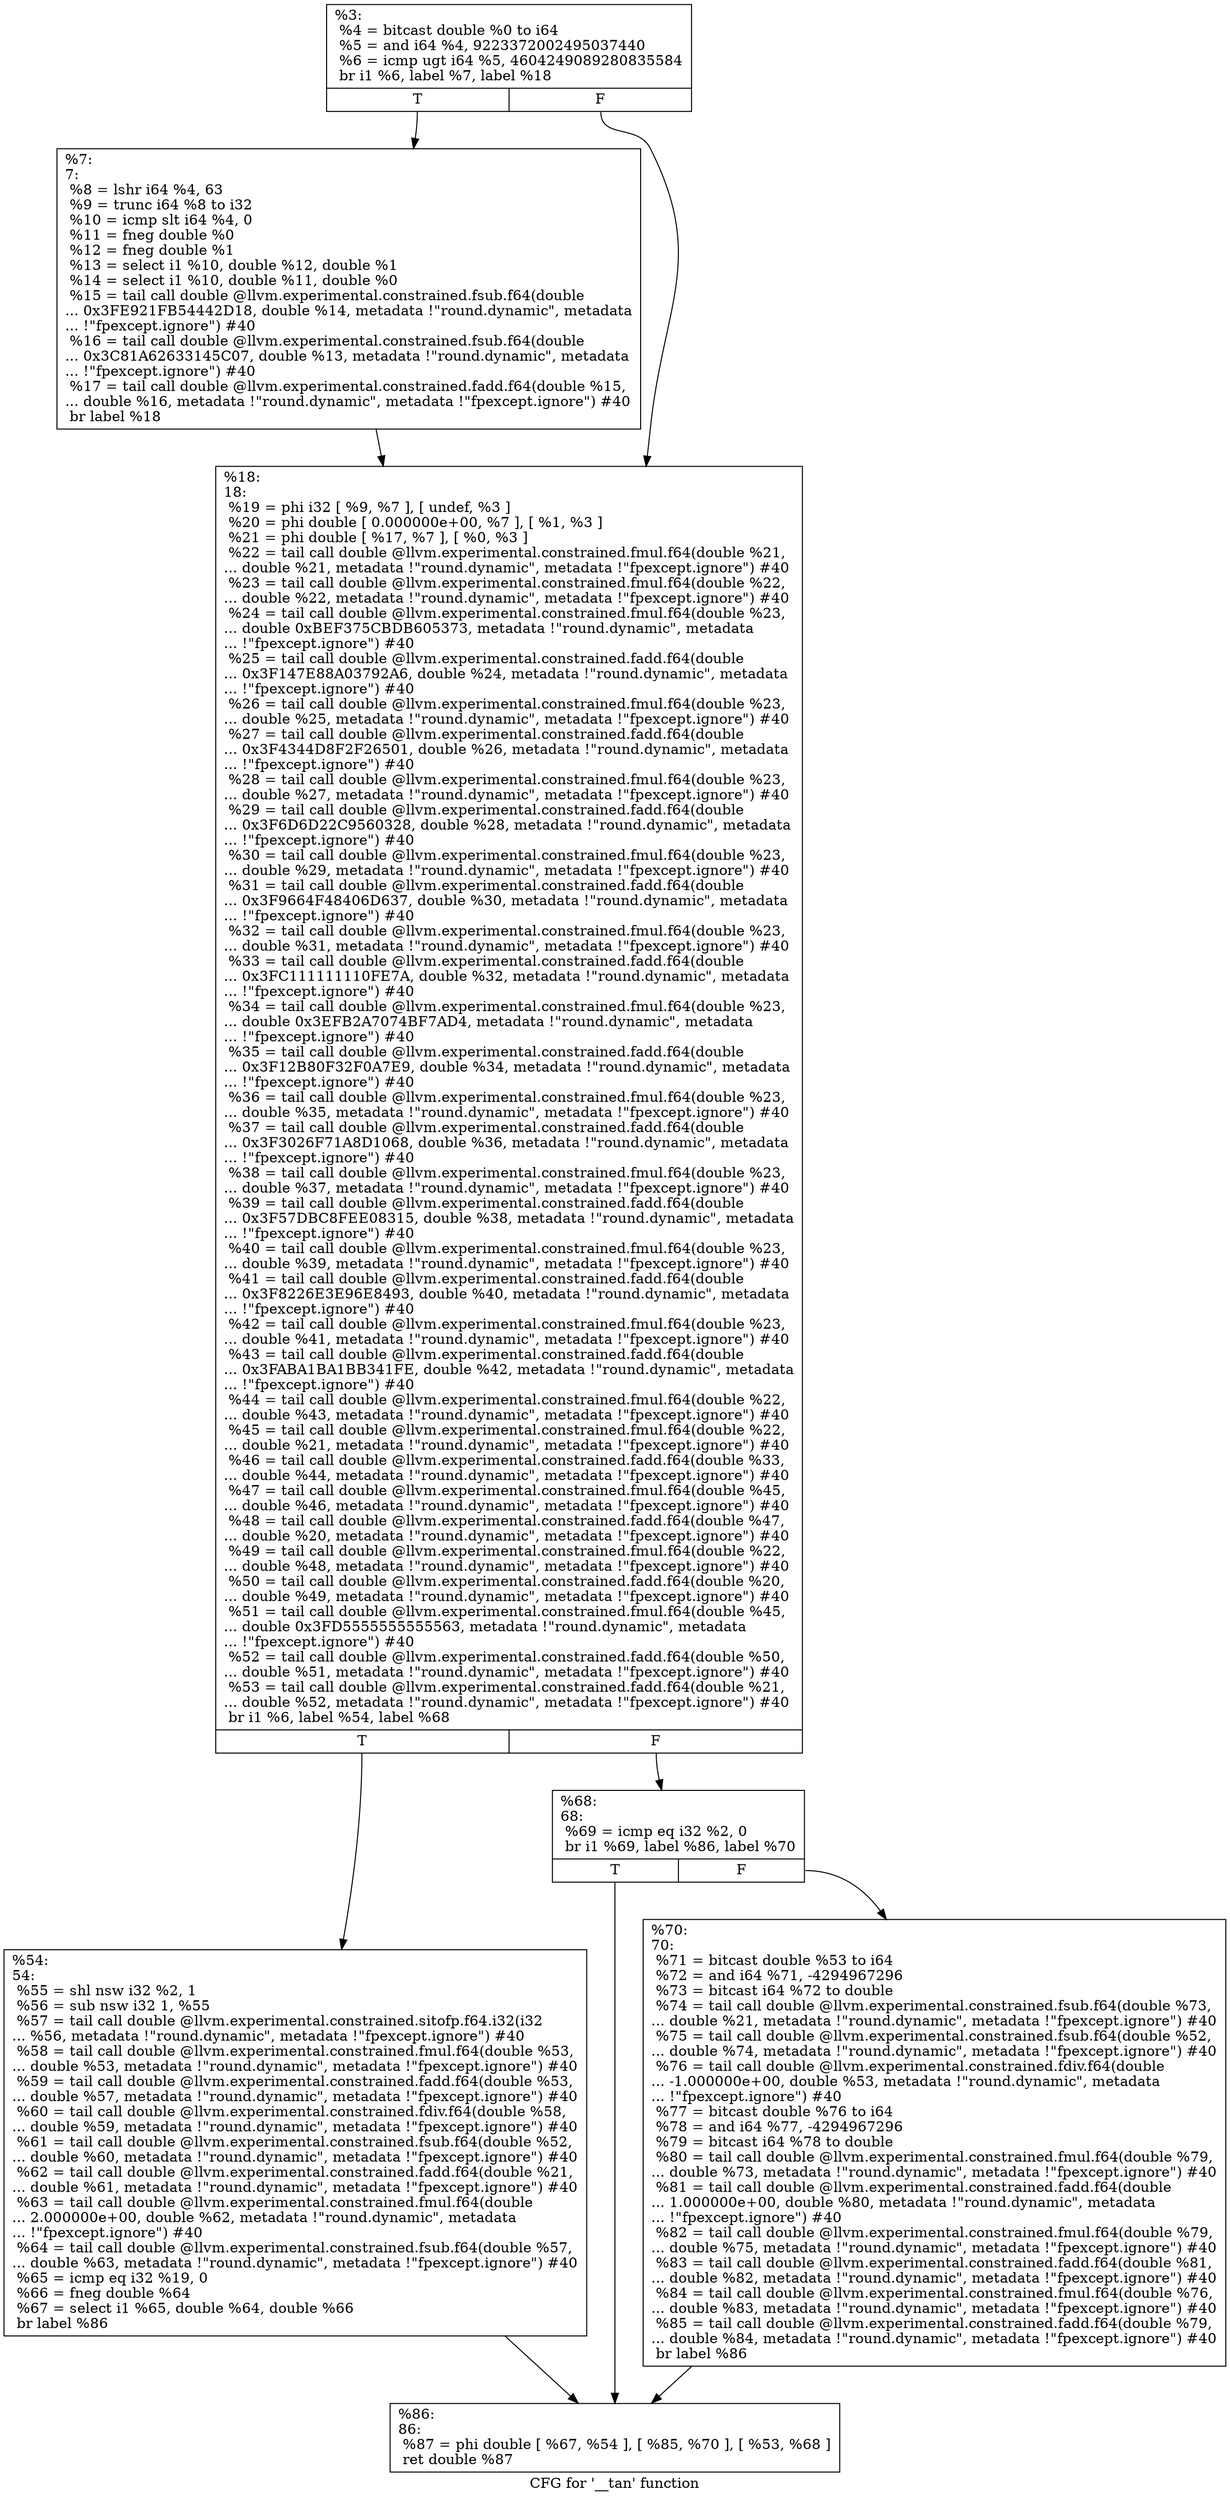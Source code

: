 digraph "CFG for '__tan' function" {
	label="CFG for '__tan' function";

	Node0x19d6a40 [shape=record,label="{%3:\l  %4 = bitcast double %0 to i64\l  %5 = and i64 %4, 9223372002495037440\l  %6 = icmp ugt i64 %5, 4604249089280835584\l  br i1 %6, label %7, label %18\l|{<s0>T|<s1>F}}"];
	Node0x19d6a40:s0 -> Node0x19d6b50;
	Node0x19d6a40:s1 -> Node0x19d6ba0;
	Node0x19d6b50 [shape=record,label="{%7:\l7:                                                \l  %8 = lshr i64 %4, 63\l  %9 = trunc i64 %8 to i32\l  %10 = icmp slt i64 %4, 0\l  %11 = fneg double %0\l  %12 = fneg double %1\l  %13 = select i1 %10, double %12, double %1\l  %14 = select i1 %10, double %11, double %0\l  %15 = tail call double @llvm.experimental.constrained.fsub.f64(double\l... 0x3FE921FB54442D18, double %14, metadata !\"round.dynamic\", metadata\l... !\"fpexcept.ignore\") #40\l  %16 = tail call double @llvm.experimental.constrained.fsub.f64(double\l... 0x3C81A62633145C07, double %13, metadata !\"round.dynamic\", metadata\l... !\"fpexcept.ignore\") #40\l  %17 = tail call double @llvm.experimental.constrained.fadd.f64(double %15,\l... double %16, metadata !\"round.dynamic\", metadata !\"fpexcept.ignore\") #40\l  br label %18\l}"];
	Node0x19d6b50 -> Node0x19d6ba0;
	Node0x19d6ba0 [shape=record,label="{%18:\l18:                                               \l  %19 = phi i32 [ %9, %7 ], [ undef, %3 ]\l  %20 = phi double [ 0.000000e+00, %7 ], [ %1, %3 ]\l  %21 = phi double [ %17, %7 ], [ %0, %3 ]\l  %22 = tail call double @llvm.experimental.constrained.fmul.f64(double %21,\l... double %21, metadata !\"round.dynamic\", metadata !\"fpexcept.ignore\") #40\l  %23 = tail call double @llvm.experimental.constrained.fmul.f64(double %22,\l... double %22, metadata !\"round.dynamic\", metadata !\"fpexcept.ignore\") #40\l  %24 = tail call double @llvm.experimental.constrained.fmul.f64(double %23,\l... double 0xBEF375CBDB605373, metadata !\"round.dynamic\", metadata\l... !\"fpexcept.ignore\") #40\l  %25 = tail call double @llvm.experimental.constrained.fadd.f64(double\l... 0x3F147E88A03792A6, double %24, metadata !\"round.dynamic\", metadata\l... !\"fpexcept.ignore\") #40\l  %26 = tail call double @llvm.experimental.constrained.fmul.f64(double %23,\l... double %25, metadata !\"round.dynamic\", metadata !\"fpexcept.ignore\") #40\l  %27 = tail call double @llvm.experimental.constrained.fadd.f64(double\l... 0x3F4344D8F2F26501, double %26, metadata !\"round.dynamic\", metadata\l... !\"fpexcept.ignore\") #40\l  %28 = tail call double @llvm.experimental.constrained.fmul.f64(double %23,\l... double %27, metadata !\"round.dynamic\", metadata !\"fpexcept.ignore\") #40\l  %29 = tail call double @llvm.experimental.constrained.fadd.f64(double\l... 0x3F6D6D22C9560328, double %28, metadata !\"round.dynamic\", metadata\l... !\"fpexcept.ignore\") #40\l  %30 = tail call double @llvm.experimental.constrained.fmul.f64(double %23,\l... double %29, metadata !\"round.dynamic\", metadata !\"fpexcept.ignore\") #40\l  %31 = tail call double @llvm.experimental.constrained.fadd.f64(double\l... 0x3F9664F48406D637, double %30, metadata !\"round.dynamic\", metadata\l... !\"fpexcept.ignore\") #40\l  %32 = tail call double @llvm.experimental.constrained.fmul.f64(double %23,\l... double %31, metadata !\"round.dynamic\", metadata !\"fpexcept.ignore\") #40\l  %33 = tail call double @llvm.experimental.constrained.fadd.f64(double\l... 0x3FC111111110FE7A, double %32, metadata !\"round.dynamic\", metadata\l... !\"fpexcept.ignore\") #40\l  %34 = tail call double @llvm.experimental.constrained.fmul.f64(double %23,\l... double 0x3EFB2A7074BF7AD4, metadata !\"round.dynamic\", metadata\l... !\"fpexcept.ignore\") #40\l  %35 = tail call double @llvm.experimental.constrained.fadd.f64(double\l... 0x3F12B80F32F0A7E9, double %34, metadata !\"round.dynamic\", metadata\l... !\"fpexcept.ignore\") #40\l  %36 = tail call double @llvm.experimental.constrained.fmul.f64(double %23,\l... double %35, metadata !\"round.dynamic\", metadata !\"fpexcept.ignore\") #40\l  %37 = tail call double @llvm.experimental.constrained.fadd.f64(double\l... 0x3F3026F71A8D1068, double %36, metadata !\"round.dynamic\", metadata\l... !\"fpexcept.ignore\") #40\l  %38 = tail call double @llvm.experimental.constrained.fmul.f64(double %23,\l... double %37, metadata !\"round.dynamic\", metadata !\"fpexcept.ignore\") #40\l  %39 = tail call double @llvm.experimental.constrained.fadd.f64(double\l... 0x3F57DBC8FEE08315, double %38, metadata !\"round.dynamic\", metadata\l... !\"fpexcept.ignore\") #40\l  %40 = tail call double @llvm.experimental.constrained.fmul.f64(double %23,\l... double %39, metadata !\"round.dynamic\", metadata !\"fpexcept.ignore\") #40\l  %41 = tail call double @llvm.experimental.constrained.fadd.f64(double\l... 0x3F8226E3E96E8493, double %40, metadata !\"round.dynamic\", metadata\l... !\"fpexcept.ignore\") #40\l  %42 = tail call double @llvm.experimental.constrained.fmul.f64(double %23,\l... double %41, metadata !\"round.dynamic\", metadata !\"fpexcept.ignore\") #40\l  %43 = tail call double @llvm.experimental.constrained.fadd.f64(double\l... 0x3FABA1BA1BB341FE, double %42, metadata !\"round.dynamic\", metadata\l... !\"fpexcept.ignore\") #40\l  %44 = tail call double @llvm.experimental.constrained.fmul.f64(double %22,\l... double %43, metadata !\"round.dynamic\", metadata !\"fpexcept.ignore\") #40\l  %45 = tail call double @llvm.experimental.constrained.fmul.f64(double %22,\l... double %21, metadata !\"round.dynamic\", metadata !\"fpexcept.ignore\") #40\l  %46 = tail call double @llvm.experimental.constrained.fadd.f64(double %33,\l... double %44, metadata !\"round.dynamic\", metadata !\"fpexcept.ignore\") #40\l  %47 = tail call double @llvm.experimental.constrained.fmul.f64(double %45,\l... double %46, metadata !\"round.dynamic\", metadata !\"fpexcept.ignore\") #40\l  %48 = tail call double @llvm.experimental.constrained.fadd.f64(double %47,\l... double %20, metadata !\"round.dynamic\", metadata !\"fpexcept.ignore\") #40\l  %49 = tail call double @llvm.experimental.constrained.fmul.f64(double %22,\l... double %48, metadata !\"round.dynamic\", metadata !\"fpexcept.ignore\") #40\l  %50 = tail call double @llvm.experimental.constrained.fadd.f64(double %20,\l... double %49, metadata !\"round.dynamic\", metadata !\"fpexcept.ignore\") #40\l  %51 = tail call double @llvm.experimental.constrained.fmul.f64(double %45,\l... double 0x3FD5555555555563, metadata !\"round.dynamic\", metadata\l... !\"fpexcept.ignore\") #40\l  %52 = tail call double @llvm.experimental.constrained.fadd.f64(double %50,\l... double %51, metadata !\"round.dynamic\", metadata !\"fpexcept.ignore\") #40\l  %53 = tail call double @llvm.experimental.constrained.fadd.f64(double %21,\l... double %52, metadata !\"round.dynamic\", metadata !\"fpexcept.ignore\") #40\l  br i1 %6, label %54, label %68\l|{<s0>T|<s1>F}}"];
	Node0x19d6ba0:s0 -> Node0x19d6bf0;
	Node0x19d6ba0:s1 -> Node0x19d6c40;
	Node0x19d6bf0 [shape=record,label="{%54:\l54:                                               \l  %55 = shl nsw i32 %2, 1\l  %56 = sub nsw i32 1, %55\l  %57 = tail call double @llvm.experimental.constrained.sitofp.f64.i32(i32\l... %56, metadata !\"round.dynamic\", metadata !\"fpexcept.ignore\") #40\l  %58 = tail call double @llvm.experimental.constrained.fmul.f64(double %53,\l... double %53, metadata !\"round.dynamic\", metadata !\"fpexcept.ignore\") #40\l  %59 = tail call double @llvm.experimental.constrained.fadd.f64(double %53,\l... double %57, metadata !\"round.dynamic\", metadata !\"fpexcept.ignore\") #40\l  %60 = tail call double @llvm.experimental.constrained.fdiv.f64(double %58,\l... double %59, metadata !\"round.dynamic\", metadata !\"fpexcept.ignore\") #40\l  %61 = tail call double @llvm.experimental.constrained.fsub.f64(double %52,\l... double %60, metadata !\"round.dynamic\", metadata !\"fpexcept.ignore\") #40\l  %62 = tail call double @llvm.experimental.constrained.fadd.f64(double %21,\l... double %61, metadata !\"round.dynamic\", metadata !\"fpexcept.ignore\") #40\l  %63 = tail call double @llvm.experimental.constrained.fmul.f64(double\l... 2.000000e+00, double %62, metadata !\"round.dynamic\", metadata\l... !\"fpexcept.ignore\") #40\l  %64 = tail call double @llvm.experimental.constrained.fsub.f64(double %57,\l... double %63, metadata !\"round.dynamic\", metadata !\"fpexcept.ignore\") #40\l  %65 = icmp eq i32 %19, 0\l  %66 = fneg double %64\l  %67 = select i1 %65, double %64, double %66\l  br label %86\l}"];
	Node0x19d6bf0 -> Node0x19d6ce0;
	Node0x19d6c40 [shape=record,label="{%68:\l68:                                               \l  %69 = icmp eq i32 %2, 0\l  br i1 %69, label %86, label %70\l|{<s0>T|<s1>F}}"];
	Node0x19d6c40:s0 -> Node0x19d6ce0;
	Node0x19d6c40:s1 -> Node0x19d6c90;
	Node0x19d6c90 [shape=record,label="{%70:\l70:                                               \l  %71 = bitcast double %53 to i64\l  %72 = and i64 %71, -4294967296\l  %73 = bitcast i64 %72 to double\l  %74 = tail call double @llvm.experimental.constrained.fsub.f64(double %73,\l... double %21, metadata !\"round.dynamic\", metadata !\"fpexcept.ignore\") #40\l  %75 = tail call double @llvm.experimental.constrained.fsub.f64(double %52,\l... double %74, metadata !\"round.dynamic\", metadata !\"fpexcept.ignore\") #40\l  %76 = tail call double @llvm.experimental.constrained.fdiv.f64(double\l... -1.000000e+00, double %53, metadata !\"round.dynamic\", metadata\l... !\"fpexcept.ignore\") #40\l  %77 = bitcast double %76 to i64\l  %78 = and i64 %77, -4294967296\l  %79 = bitcast i64 %78 to double\l  %80 = tail call double @llvm.experimental.constrained.fmul.f64(double %79,\l... double %73, metadata !\"round.dynamic\", metadata !\"fpexcept.ignore\") #40\l  %81 = tail call double @llvm.experimental.constrained.fadd.f64(double\l... 1.000000e+00, double %80, metadata !\"round.dynamic\", metadata\l... !\"fpexcept.ignore\") #40\l  %82 = tail call double @llvm.experimental.constrained.fmul.f64(double %79,\l... double %75, metadata !\"round.dynamic\", metadata !\"fpexcept.ignore\") #40\l  %83 = tail call double @llvm.experimental.constrained.fadd.f64(double %81,\l... double %82, metadata !\"round.dynamic\", metadata !\"fpexcept.ignore\") #40\l  %84 = tail call double @llvm.experimental.constrained.fmul.f64(double %76,\l... double %83, metadata !\"round.dynamic\", metadata !\"fpexcept.ignore\") #40\l  %85 = tail call double @llvm.experimental.constrained.fadd.f64(double %79,\l... double %84, metadata !\"round.dynamic\", metadata !\"fpexcept.ignore\") #40\l  br label %86\l}"];
	Node0x19d6c90 -> Node0x19d6ce0;
	Node0x19d6ce0 [shape=record,label="{%86:\l86:                                               \l  %87 = phi double [ %67, %54 ], [ %85, %70 ], [ %53, %68 ]\l  ret double %87\l}"];
}
